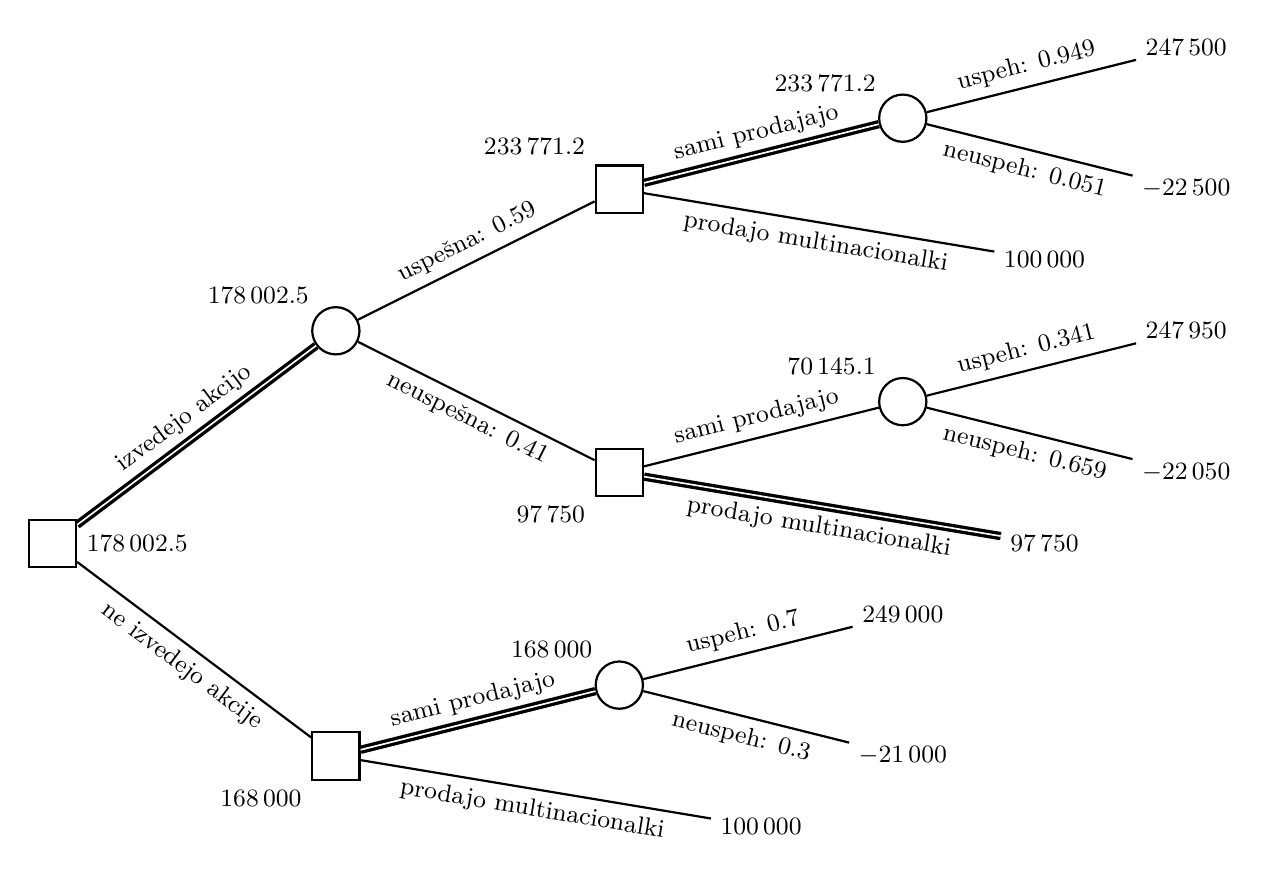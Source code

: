 \begin{tikzpicture}[style=thick,scale=0.9]
\small
\tikzstyle{dec}=[draw,rectangle,minimum size=0.6cm]
\tikzstyle{ran}=[draw,circle,minimum size=0.6cm]
\tikzstyle{pick}=[double, very thick]
\node[dec] (A) at (-8,-1) [label=right:$178\,002.5 €$] {};
\node[ran] (B) at (-4, 2) [label=135:$178\,002.5 €$] {};
\node[dec] (C) at (-4,-4) [label=225:$168\,000 €$] {};
\node[dec] (D) at ( 0, 4) [label=135:$233\,771.2 €$] {};
\node[dec] (E) at ( 0, 0) [label=225:$97\,750 €$] {};
\node[ran] (F) at ( 0,-3) [label=135:$168\,000 €$] {};
\node      (G) at ( 2,-5) {$100\,000 €$};
\node[ran] (H) at ( 4, 5) [label=135:$233\,771.2 €$] {};
\node      (I) at ( 6, 3) {$100\,000 €$};
\node[ran] (J) at ( 4, 1) [label=135:$70\,145.1 €$] {};
\node      (K) at ( 6,-1) {$97\,750 €$};
\node      (L) at ( 4,-2) {$249\,000 €$};
\node      (M) at ( 4,-4) {$-21\,000 €$};
\node      (N) at ( 8, 6) {$247\,500 €$};
\node      (O) at ( 8, 4) {$-22\,500 €$};
\node      (P) at ( 8, 2) {$247\,950 €$};
\node      (Q) at ( 8, 0) {$-22\,050 €$};

\draw[pick] (A) -- (B) node[above, midway, sloped] {izvedejo akcijo};
\draw (A) -- (C) node[below, midway, sloped] {ne izvedejo akcije};
\draw (B) -- (D) node[above, midway, sloped] {uspešna: $0.59$};
\draw (B) -- (E) node[below, midway, sloped] {neuspešna: $0.41$};
\draw[pick] (C) -- (F) node[above, midway, sloped] {sami prodajajo};
\draw (C) -- (G) node[below, midway, sloped] {prodajo multinacionalki};
\draw[pick] (D) -- (H) node[above, midway, sloped] {sami prodajajo};
\draw (D) -- (I) node[below, midway, sloped] {prodajo multinacionalki};
\draw (E) -- (J) node[above, midway, sloped] {sami prodajajo};
\draw[pick] (E) -- (K) node[below, midway, sloped] {prodajo multinacionalki};
\draw (F) -- (L) node[above, midway, sloped] {uspeh: $0.7$};
\draw (F) -- (M) node[below, midway, sloped] {neuspeh: $0.3$};
\draw (H) -- (N) node[above, midway, sloped] {uspeh: $0.949$};
\draw (H) -- (O) node[below, midway, sloped] {neuspeh: $0.051$};
\draw (J) -- (P) node[above, midway, sloped] {uspeh: $0.341$};
\draw (J) -- (Q) node[below, midway, sloped] {neuspeh: $0.659$};
\end{tikzpicture}
